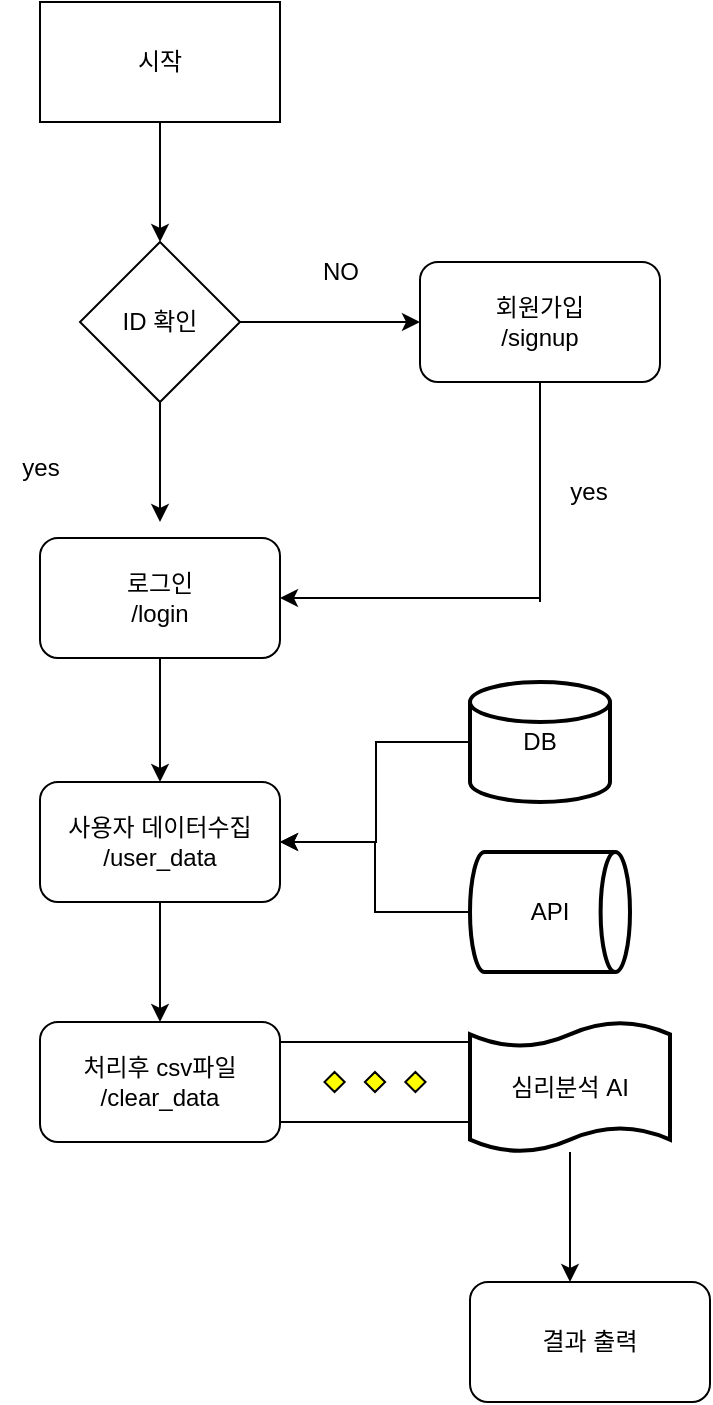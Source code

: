 <mxfile version="24.6.5" type="github">
  <diagram id="C5RBs43oDa-KdzZeNtuy" name="Page-1">
    <mxGraphModel dx="1434" dy="772" grid="1" gridSize="10" guides="1" tooltips="1" connect="1" arrows="1" fold="1" page="1" pageScale="1" pageWidth="827" pageHeight="1169" math="0" shadow="0">
      <root>
        <mxCell id="WIyWlLk6GJQsqaUBKTNV-0" />
        <mxCell id="WIyWlLk6GJQsqaUBKTNV-1" parent="WIyWlLk6GJQsqaUBKTNV-0" />
        <mxCell id="pmGdqVMIsXKz8pEKTWjR-3" style="edgeStyle=orthogonalEdgeStyle;rounded=0;orthogonalLoop=1;jettySize=auto;html=1;exitX=0.5;exitY=1;exitDx=0;exitDy=0;" edge="1" parent="WIyWlLk6GJQsqaUBKTNV-1" source="pmGdqVMIsXKz8pEKTWjR-2" target="pmGdqVMIsXKz8pEKTWjR-4">
          <mxGeometry relative="1" as="geometry">
            <mxPoint x="180" y="220" as="targetPoint" />
          </mxGeometry>
        </mxCell>
        <mxCell id="pmGdqVMIsXKz8pEKTWjR-2" value="시작" style="rounded=0;whiteSpace=wrap;html=1;" vertex="1" parent="WIyWlLk6GJQsqaUBKTNV-1">
          <mxGeometry x="120" y="100" width="120" height="60" as="geometry" />
        </mxCell>
        <mxCell id="pmGdqVMIsXKz8pEKTWjR-6" style="edgeStyle=orthogonalEdgeStyle;rounded=0;orthogonalLoop=1;jettySize=auto;html=1;exitX=1;exitY=0.5;exitDx=0;exitDy=0;" edge="1" parent="WIyWlLk6GJQsqaUBKTNV-1" source="pmGdqVMIsXKz8pEKTWjR-4">
          <mxGeometry relative="1" as="geometry">
            <mxPoint x="310" y="260" as="targetPoint" />
          </mxGeometry>
        </mxCell>
        <mxCell id="pmGdqVMIsXKz8pEKTWjR-9" style="edgeStyle=orthogonalEdgeStyle;rounded=0;orthogonalLoop=1;jettySize=auto;html=1;exitX=0.5;exitY=1;exitDx=0;exitDy=0;" edge="1" parent="WIyWlLk6GJQsqaUBKTNV-1" source="pmGdqVMIsXKz8pEKTWjR-4">
          <mxGeometry relative="1" as="geometry">
            <mxPoint x="180" y="360" as="targetPoint" />
          </mxGeometry>
        </mxCell>
        <mxCell id="pmGdqVMIsXKz8pEKTWjR-4" value="ID 확인" style="rhombus;whiteSpace=wrap;html=1;" vertex="1" parent="WIyWlLk6GJQsqaUBKTNV-1">
          <mxGeometry x="140" y="220" width="80" height="80" as="geometry" />
        </mxCell>
        <mxCell id="pmGdqVMIsXKz8pEKTWjR-5" value="NO" style="text;html=1;align=center;verticalAlign=middle;resizable=0;points=[];autosize=1;strokeColor=none;fillColor=none;" vertex="1" parent="WIyWlLk6GJQsqaUBKTNV-1">
          <mxGeometry x="250" y="220" width="40" height="30" as="geometry" />
        </mxCell>
        <mxCell id="pmGdqVMIsXKz8pEKTWjR-8" value="회원가입&lt;div&gt;/signup&lt;/div&gt;" style="rounded=1;whiteSpace=wrap;html=1;" vertex="1" parent="WIyWlLk6GJQsqaUBKTNV-1">
          <mxGeometry x="310" y="230" width="120" height="60" as="geometry" />
        </mxCell>
        <mxCell id="pmGdqVMIsXKz8pEKTWjR-10" value="yes" style="text;html=1;align=center;verticalAlign=middle;resizable=0;points=[];autosize=1;strokeColor=none;fillColor=none;" vertex="1" parent="WIyWlLk6GJQsqaUBKTNV-1">
          <mxGeometry x="100" y="318" width="40" height="30" as="geometry" />
        </mxCell>
        <mxCell id="pmGdqVMIsXKz8pEKTWjR-16" style="edgeStyle=orthogonalEdgeStyle;rounded=0;orthogonalLoop=1;jettySize=auto;html=1;" edge="1" parent="WIyWlLk6GJQsqaUBKTNV-1" source="pmGdqVMIsXKz8pEKTWjR-11" target="pmGdqVMIsXKz8pEKTWjR-17">
          <mxGeometry relative="1" as="geometry">
            <mxPoint x="180" y="490" as="targetPoint" />
          </mxGeometry>
        </mxCell>
        <mxCell id="pmGdqVMIsXKz8pEKTWjR-11" value="로그인&lt;div&gt;/login&lt;/div&gt;" style="rounded=1;whiteSpace=wrap;html=1;" vertex="1" parent="WIyWlLk6GJQsqaUBKTNV-1">
          <mxGeometry x="120" y="368" width="120" height="60" as="geometry" />
        </mxCell>
        <mxCell id="pmGdqVMIsXKz8pEKTWjR-13" value="" style="endArrow=none;html=1;rounded=0;entryX=0.5;entryY=1;entryDx=0;entryDy=0;" edge="1" parent="WIyWlLk6GJQsqaUBKTNV-1" target="pmGdqVMIsXKz8pEKTWjR-8">
          <mxGeometry width="50" height="50" relative="1" as="geometry">
            <mxPoint x="370" y="400" as="sourcePoint" />
            <mxPoint x="440" y="370" as="targetPoint" />
          </mxGeometry>
        </mxCell>
        <mxCell id="pmGdqVMIsXKz8pEKTWjR-14" value="" style="endArrow=classic;html=1;rounded=0;entryX=1;entryY=0.5;entryDx=0;entryDy=0;" edge="1" parent="WIyWlLk6GJQsqaUBKTNV-1" target="pmGdqVMIsXKz8pEKTWjR-11">
          <mxGeometry width="50" height="50" relative="1" as="geometry">
            <mxPoint x="370" y="398" as="sourcePoint" />
            <mxPoint x="440" y="370" as="targetPoint" />
          </mxGeometry>
        </mxCell>
        <mxCell id="pmGdqVMIsXKz8pEKTWjR-15" value="yes" style="text;html=1;align=center;verticalAlign=middle;resizable=0;points=[];autosize=1;strokeColor=none;fillColor=none;" vertex="1" parent="WIyWlLk6GJQsqaUBKTNV-1">
          <mxGeometry x="374" y="330" width="40" height="30" as="geometry" />
        </mxCell>
        <mxCell id="pmGdqVMIsXKz8pEKTWjR-18" style="edgeStyle=orthogonalEdgeStyle;rounded=0;orthogonalLoop=1;jettySize=auto;html=1;" edge="1" parent="WIyWlLk6GJQsqaUBKTNV-1" source="pmGdqVMIsXKz8pEKTWjR-17">
          <mxGeometry relative="1" as="geometry">
            <mxPoint x="180" y="610" as="targetPoint" />
          </mxGeometry>
        </mxCell>
        <mxCell id="pmGdqVMIsXKz8pEKTWjR-17" value="사용자 데이터수집&lt;div&gt;/user_data&lt;/div&gt;" style="rounded=1;whiteSpace=wrap;html=1;" vertex="1" parent="WIyWlLk6GJQsqaUBKTNV-1">
          <mxGeometry x="120" y="490" width="120" height="60" as="geometry" />
        </mxCell>
        <mxCell id="pmGdqVMIsXKz8pEKTWjR-19" value="처리후 csv파일&lt;div&gt;/clear_data&lt;/div&gt;" style="rounded=1;whiteSpace=wrap;html=1;" vertex="1" parent="WIyWlLk6GJQsqaUBKTNV-1">
          <mxGeometry x="120" y="610" width="120" height="60" as="geometry" />
        </mxCell>
        <mxCell id="pmGdqVMIsXKz8pEKTWjR-22" style="edgeStyle=orthogonalEdgeStyle;rounded=0;orthogonalLoop=1;jettySize=auto;html=1;entryX=1;entryY=0.5;entryDx=0;entryDy=0;" edge="1" parent="WIyWlLk6GJQsqaUBKTNV-1" source="pmGdqVMIsXKz8pEKTWjR-21" target="pmGdqVMIsXKz8pEKTWjR-17">
          <mxGeometry relative="1" as="geometry">
            <Array as="points">
              <mxPoint x="288" y="470" />
              <mxPoint x="288" y="520" />
            </Array>
          </mxGeometry>
        </mxCell>
        <mxCell id="pmGdqVMIsXKz8pEKTWjR-21" value="DB" style="strokeWidth=2;html=1;shape=mxgraph.flowchart.database;whiteSpace=wrap;" vertex="1" parent="WIyWlLk6GJQsqaUBKTNV-1">
          <mxGeometry x="335" y="440" width="70" height="60" as="geometry" />
        </mxCell>
        <mxCell id="pmGdqVMIsXKz8pEKTWjR-25" style="edgeStyle=orthogonalEdgeStyle;rounded=0;orthogonalLoop=1;jettySize=auto;html=1;entryX=1;entryY=0.5;entryDx=0;entryDy=0;" edge="1" parent="WIyWlLk6GJQsqaUBKTNV-1" source="pmGdqVMIsXKz8pEKTWjR-24" target="pmGdqVMIsXKz8pEKTWjR-17">
          <mxGeometry relative="1" as="geometry" />
        </mxCell>
        <mxCell id="pmGdqVMIsXKz8pEKTWjR-24" value="API" style="strokeWidth=2;html=1;shape=mxgraph.flowchart.direct_data;whiteSpace=wrap;" vertex="1" parent="WIyWlLk6GJQsqaUBKTNV-1">
          <mxGeometry x="335" y="525" width="80" height="60" as="geometry" />
        </mxCell>
        <mxCell id="pmGdqVMIsXKz8pEKTWjR-29" style="edgeStyle=orthogonalEdgeStyle;rounded=0;orthogonalLoop=1;jettySize=auto;html=1;" edge="1" parent="WIyWlLk6GJQsqaUBKTNV-1" source="pmGdqVMIsXKz8pEKTWjR-27">
          <mxGeometry relative="1" as="geometry">
            <mxPoint x="385" y="740" as="targetPoint" />
          </mxGeometry>
        </mxCell>
        <mxCell id="pmGdqVMIsXKz8pEKTWjR-27" value="심리분석 AI" style="shape=tape;whiteSpace=wrap;html=1;strokeWidth=2;size=0.19" vertex="1" parent="WIyWlLk6GJQsqaUBKTNV-1">
          <mxGeometry x="335" y="610" width="100" height="65" as="geometry" />
        </mxCell>
        <mxCell id="pmGdqVMIsXKz8pEKTWjR-28" value="" style="verticalLabelPosition=bottom;verticalAlign=top;html=1;shape=mxgraph.flowchart.parallel_mode;pointerEvents=1" vertex="1" parent="WIyWlLk6GJQsqaUBKTNV-1">
          <mxGeometry x="240" y="620" width="95" height="40" as="geometry" />
        </mxCell>
        <mxCell id="pmGdqVMIsXKz8pEKTWjR-30" value="결과 출력" style="rounded=1;whiteSpace=wrap;html=1;" vertex="1" parent="WIyWlLk6GJQsqaUBKTNV-1">
          <mxGeometry x="335" y="740" width="120" height="60" as="geometry" />
        </mxCell>
      </root>
    </mxGraphModel>
  </diagram>
</mxfile>
